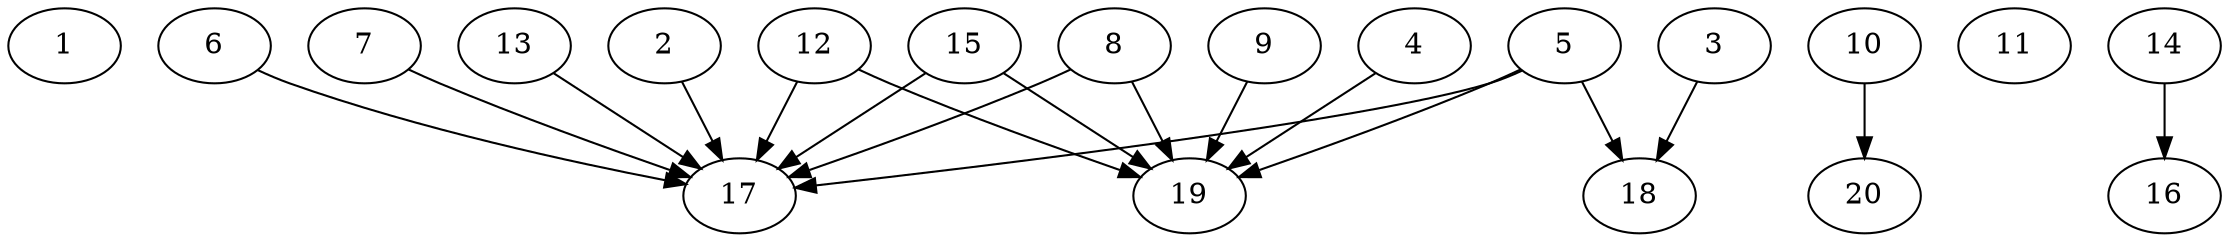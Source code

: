 // DAG automatically generated by daggen at Thu Oct  3 13:58:42 2019
// ./daggen --dot -n 20 --ccr 0.5 --fat 0.9 --regular 0.9 --density 0.5 --mindata 5242880 --maxdata 52428800 
digraph G {
  1 [size="58859520", alpha="0.16", expect_size="29429760"] 
  2 [size="41390080", alpha="0.06", expect_size="20695040"] 
  2 -> 17 [size ="20695040"]
  3 [size="28948480", alpha="0.00", expect_size="14474240"] 
  3 -> 18 [size ="14474240"]
  4 [size="22927360", alpha="0.01", expect_size="11463680"] 
  4 -> 19 [size ="11463680"]
  5 [size="61253632", alpha="0.13", expect_size="30626816"] 
  5 -> 17 [size ="30626816"]
  5 -> 18 [size ="30626816"]
  5 -> 19 [size ="30626816"]
  6 [size="32329728", alpha="0.13", expect_size="16164864"] 
  6 -> 17 [size ="16164864"]
  7 [size="29431808", alpha="0.17", expect_size="14715904"] 
  7 -> 17 [size ="14715904"]
  8 [size="50307072", alpha="0.11", expect_size="25153536"] 
  8 -> 17 [size ="25153536"]
  8 -> 19 [size ="25153536"]
  9 [size="40237056", alpha="0.15", expect_size="20118528"] 
  9 -> 19 [size ="20118528"]
  10 [size="59731968", alpha="0.13", expect_size="29865984"] 
  10 -> 20 [size ="29865984"]
  11 [size="18688000", alpha="0.10", expect_size="9344000"] 
  12 [size="93003776", alpha="0.19", expect_size="46501888"] 
  12 -> 17 [size ="46501888"]
  12 -> 19 [size ="46501888"]
  13 [size="24942592", alpha="0.18", expect_size="12471296"] 
  13 -> 17 [size ="12471296"]
  14 [size="26859520", alpha="0.07", expect_size="13429760"] 
  14 -> 16 [size ="13429760"]
  15 [size="30521344", alpha="0.14", expect_size="15260672"] 
  15 -> 17 [size ="15260672"]
  15 -> 19 [size ="15260672"]
  16 [size="93181952", alpha="0.11", expect_size="46590976"] 
  17 [size="62068736", alpha="0.02", expect_size="31034368"] 
  18 [size="49381376", alpha="0.19", expect_size="24690688"] 
  19 [size="102633472", alpha="0.15", expect_size="51316736"] 
  20 [size="80357376", alpha="0.07", expect_size="40178688"] 
}

